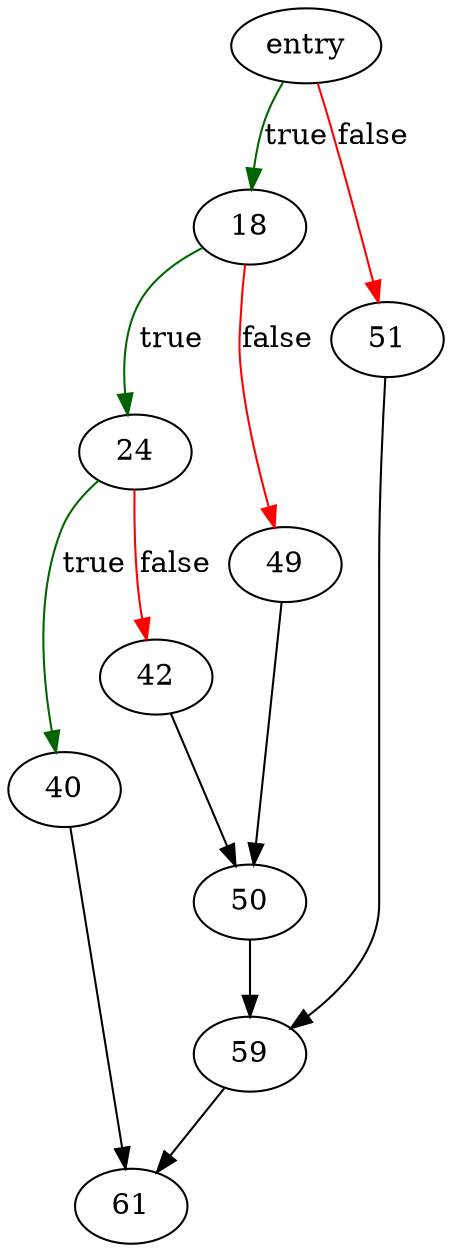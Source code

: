 digraph "unixFileLock" {
	// Node definitions.
	2 [label=entry];
	18;
	24;
	40;
	42;
	49;
	50;
	51;
	59;
	61;

	// Edge definitions.
	2 -> 18 [
		color=darkgreen
		label=true
	];
	2 -> 51 [
		color=red
		label=false
	];
	18 -> 24 [
		color=darkgreen
		label=true
	];
	18 -> 49 [
		color=red
		label=false
	];
	24 -> 40 [
		color=darkgreen
		label=true
	];
	24 -> 42 [
		color=red
		label=false
	];
	40 -> 61;
	42 -> 50;
	49 -> 50;
	50 -> 59;
	51 -> 59;
	59 -> 61;
}